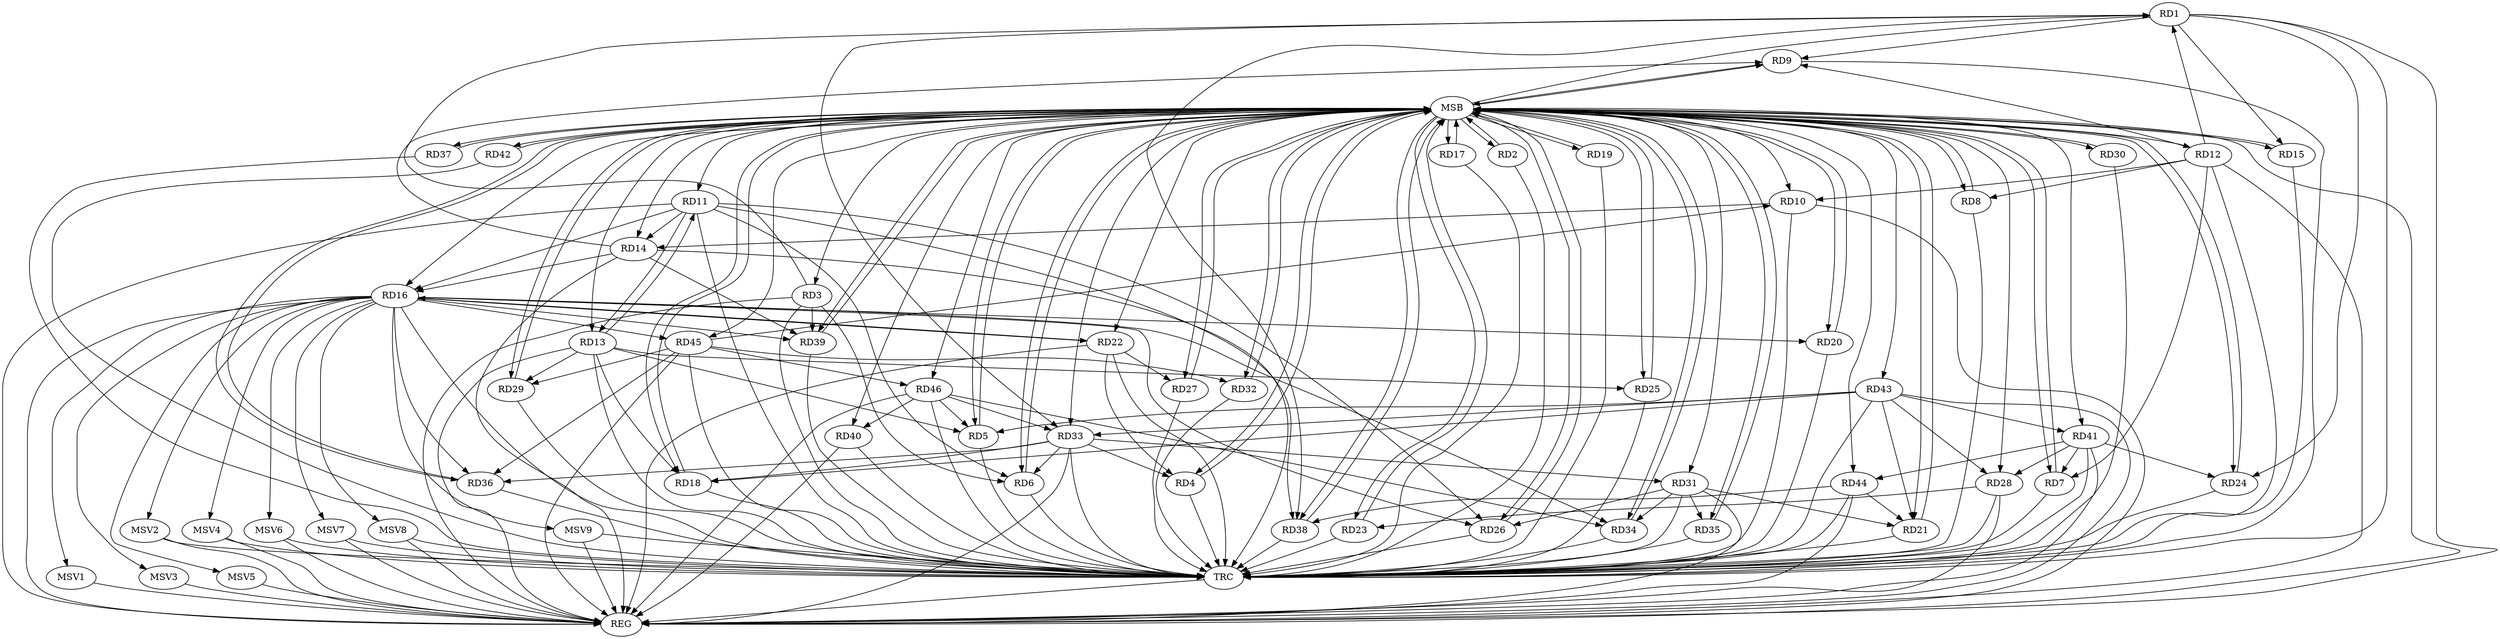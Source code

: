 strict digraph G {
  RD1 [ label="RD1" ];
  RD2 [ label="RD2" ];
  RD3 [ label="RD3" ];
  RD4 [ label="RD4" ];
  RD5 [ label="RD5" ];
  RD6 [ label="RD6" ];
  RD7 [ label="RD7" ];
  RD8 [ label="RD8" ];
  RD9 [ label="RD9" ];
  RD10 [ label="RD10" ];
  RD11 [ label="RD11" ];
  RD12 [ label="RD12" ];
  RD13 [ label="RD13" ];
  RD14 [ label="RD14" ];
  RD15 [ label="RD15" ];
  RD16 [ label="RD16" ];
  RD17 [ label="RD17" ];
  RD18 [ label="RD18" ];
  RD19 [ label="RD19" ];
  RD20 [ label="RD20" ];
  RD21 [ label="RD21" ];
  RD22 [ label="RD22" ];
  RD23 [ label="RD23" ];
  RD24 [ label="RD24" ];
  RD25 [ label="RD25" ];
  RD26 [ label="RD26" ];
  RD27 [ label="RD27" ];
  RD28 [ label="RD28" ];
  RD29 [ label="RD29" ];
  RD30 [ label="RD30" ];
  RD31 [ label="RD31" ];
  RD32 [ label="RD32" ];
  RD33 [ label="RD33" ];
  RD34 [ label="RD34" ];
  RD35 [ label="RD35" ];
  RD36 [ label="RD36" ];
  RD37 [ label="RD37" ];
  RD38 [ label="RD38" ];
  RD39 [ label="RD39" ];
  RD40 [ label="RD40" ];
  RD41 [ label="RD41" ];
  RD42 [ label="RD42" ];
  RD43 [ label="RD43" ];
  RD44 [ label="RD44" ];
  RD45 [ label="RD45" ];
  RD46 [ label="RD46" ];
  REG [ label="REG" ];
  MSB [ label="MSB" ];
  TRC [ label="TRC" ];
  MSV1 [ label="MSV1" ];
  MSV2 [ label="MSV2" ];
  MSV3 [ label="MSV3" ];
  MSV4 [ label="MSV4" ];
  MSV5 [ label="MSV5" ];
  MSV6 [ label="MSV6" ];
  MSV7 [ label="MSV7" ];
  MSV8 [ label="MSV8" ];
  MSV9 [ label="MSV9" ];
  RD3 -> RD1;
  RD1 -> RD9;
  RD12 -> RD1;
  RD1 -> RD15;
  RD1 -> RD24;
  RD1 -> RD33;
  RD1 -> RD38;
  RD3 -> RD6;
  RD3 -> RD39;
  RD22 -> RD4;
  RD33 -> RD4;
  RD13 -> RD5;
  RD43 -> RD5;
  RD46 -> RD5;
  RD11 -> RD6;
  RD33 -> RD6;
  RD12 -> RD7;
  RD41 -> RD7;
  RD12 -> RD8;
  RD12 -> RD9;
  RD14 -> RD9;
  RD12 -> RD10;
  RD10 -> RD14;
  RD45 -> RD10;
  RD11 -> RD13;
  RD13 -> RD11;
  RD11 -> RD14;
  RD11 -> RD16;
  RD11 -> RD26;
  RD11 -> RD38;
  RD13 -> RD18;
  RD13 -> RD25;
  RD13 -> RD29;
  RD14 -> RD16;
  RD14 -> RD39;
  RD16 -> RD20;
  RD16 -> RD22;
  RD22 -> RD16;
  RD16 -> RD26;
  RD16 -> RD34;
  RD16 -> RD36;
  RD16 -> RD39;
  RD16 -> RD45;
  RD33 -> RD18;
  RD43 -> RD18;
  RD31 -> RD21;
  RD43 -> RD21;
  RD44 -> RD21;
  RD22 -> RD27;
  RD28 -> RD23;
  RD41 -> RD24;
  RD31 -> RD26;
  RD41 -> RD28;
  RD43 -> RD28;
  RD45 -> RD29;
  RD33 -> RD31;
  RD31 -> RD34;
  RD31 -> RD35;
  RD45 -> RD32;
  RD33 -> RD36;
  RD43 -> RD33;
  RD46 -> RD33;
  RD46 -> RD34;
  RD45 -> RD36;
  RD44 -> RD38;
  RD46 -> RD40;
  RD43 -> RD41;
  RD41 -> RD44;
  RD45 -> RD46;
  RD1 -> REG;
  RD3 -> REG;
  RD10 -> REG;
  RD11 -> REG;
  RD12 -> REG;
  RD13 -> REG;
  RD14 -> REG;
  RD16 -> REG;
  RD22 -> REG;
  RD28 -> REG;
  RD31 -> REG;
  RD33 -> REG;
  RD40 -> REG;
  RD41 -> REG;
  RD43 -> REG;
  RD44 -> REG;
  RD45 -> REG;
  RD46 -> REG;
  RD2 -> MSB;
  MSB -> RD16;
  MSB -> RD20;
  MSB -> RD34;
  MSB -> REG;
  RD4 -> MSB;
  MSB -> RD18;
  MSB -> RD28;
  RD5 -> MSB;
  MSB -> RD38;
  MSB -> RD42;
  RD6 -> MSB;
  MSB -> RD1;
  MSB -> RD4;
  MSB -> RD10;
  MSB -> RD15;
  MSB -> RD17;
  MSB -> RD26;
  MSB -> RD35;
  MSB -> RD41;
  RD7 -> MSB;
  MSB -> RD9;
  MSB -> RD23;
  MSB -> RD24;
  MSB -> RD40;
  MSB -> RD43;
  RD8 -> MSB;
  MSB -> RD7;
  MSB -> RD31;
  MSB -> RD36;
  RD9 -> MSB;
  MSB -> RD13;
  MSB -> RD25;
  MSB -> RD33;
  RD15 -> MSB;
  MSB -> RD6;
  MSB -> RD8;
  RD17 -> MSB;
  MSB -> RD2;
  RD18 -> MSB;
  MSB -> RD11;
  RD19 -> MSB;
  RD20 -> MSB;
  MSB -> RD21;
  MSB -> RD46;
  RD21 -> MSB;
  MSB -> RD3;
  MSB -> RD27;
  RD23 -> MSB;
  MSB -> RD14;
  RD24 -> MSB;
  MSB -> RD22;
  MSB -> RD44;
  RD25 -> MSB;
  RD26 -> MSB;
  MSB -> RD30;
  RD27 -> MSB;
  MSB -> RD12;
  RD29 -> MSB;
  MSB -> RD5;
  MSB -> RD37;
  RD30 -> MSB;
  RD32 -> MSB;
  MSB -> RD29;
  RD34 -> MSB;
  MSB -> RD39;
  MSB -> RD45;
  RD35 -> MSB;
  RD36 -> MSB;
  MSB -> RD19;
  RD37 -> MSB;
  RD38 -> MSB;
  RD39 -> MSB;
  MSB -> RD32;
  RD42 -> MSB;
  RD1 -> TRC;
  RD2 -> TRC;
  RD3 -> TRC;
  RD4 -> TRC;
  RD5 -> TRC;
  RD6 -> TRC;
  RD7 -> TRC;
  RD8 -> TRC;
  RD9 -> TRC;
  RD10 -> TRC;
  RD11 -> TRC;
  RD12 -> TRC;
  RD13 -> TRC;
  RD14 -> TRC;
  RD15 -> TRC;
  RD16 -> TRC;
  RD17 -> TRC;
  RD18 -> TRC;
  RD19 -> TRC;
  RD20 -> TRC;
  RD21 -> TRC;
  RD22 -> TRC;
  RD23 -> TRC;
  RD24 -> TRC;
  RD25 -> TRC;
  RD26 -> TRC;
  RD27 -> TRC;
  RD28 -> TRC;
  RD29 -> TRC;
  RD30 -> TRC;
  RD31 -> TRC;
  RD32 -> TRC;
  RD33 -> TRC;
  RD34 -> TRC;
  RD35 -> TRC;
  RD36 -> TRC;
  RD37 -> TRC;
  RD38 -> TRC;
  RD39 -> TRC;
  RD40 -> TRC;
  RD41 -> TRC;
  RD42 -> TRC;
  RD43 -> TRC;
  RD44 -> TRC;
  RD45 -> TRC;
  RD46 -> TRC;
  TRC -> REG;
  RD16 -> MSV1;
  RD16 -> MSV2;
  MSV1 -> REG;
  MSV2 -> REG;
  MSV2 -> TRC;
  RD16 -> MSV3;
  MSV3 -> REG;
  RD16 -> MSV4;
  RD16 -> MSV5;
  RD16 -> MSV6;
  RD16 -> MSV7;
  RD16 -> MSV8;
  RD16 -> MSV9;
  MSV4 -> REG;
  MSV4 -> TRC;
  MSV5 -> REG;
  MSV6 -> REG;
  MSV6 -> TRC;
  MSV7 -> REG;
  MSV7 -> TRC;
  MSV8 -> REG;
  MSV8 -> TRC;
  MSV9 -> REG;
  MSV9 -> TRC;
}
